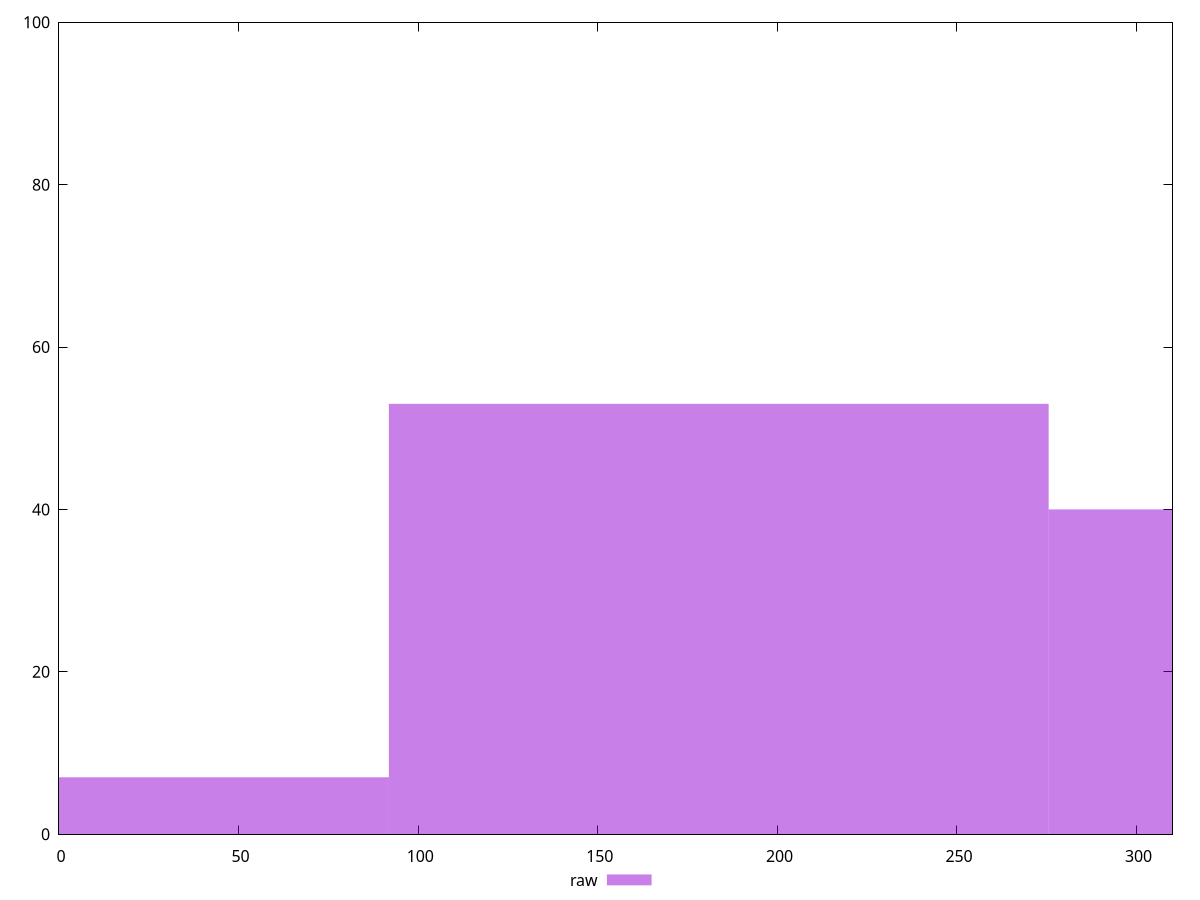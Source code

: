 reset

$raw <<EOF
0 7
367.36335521418874 40
183.68167760709437 53
EOF

set key outside below
set boxwidth 183.68167760709437
set xrange [0:310]
set yrange [0:100]
set trange [0:100]
set style fill transparent solid 0.5 noborder
set terminal svg size 640, 490 enhanced background rgb 'white'
set output "report_00009_2021-02-08T22-37-41.559Z/uses-optimized-images/samples/pages/raw/histogram.svg"

plot $raw title "raw" with boxes

reset
